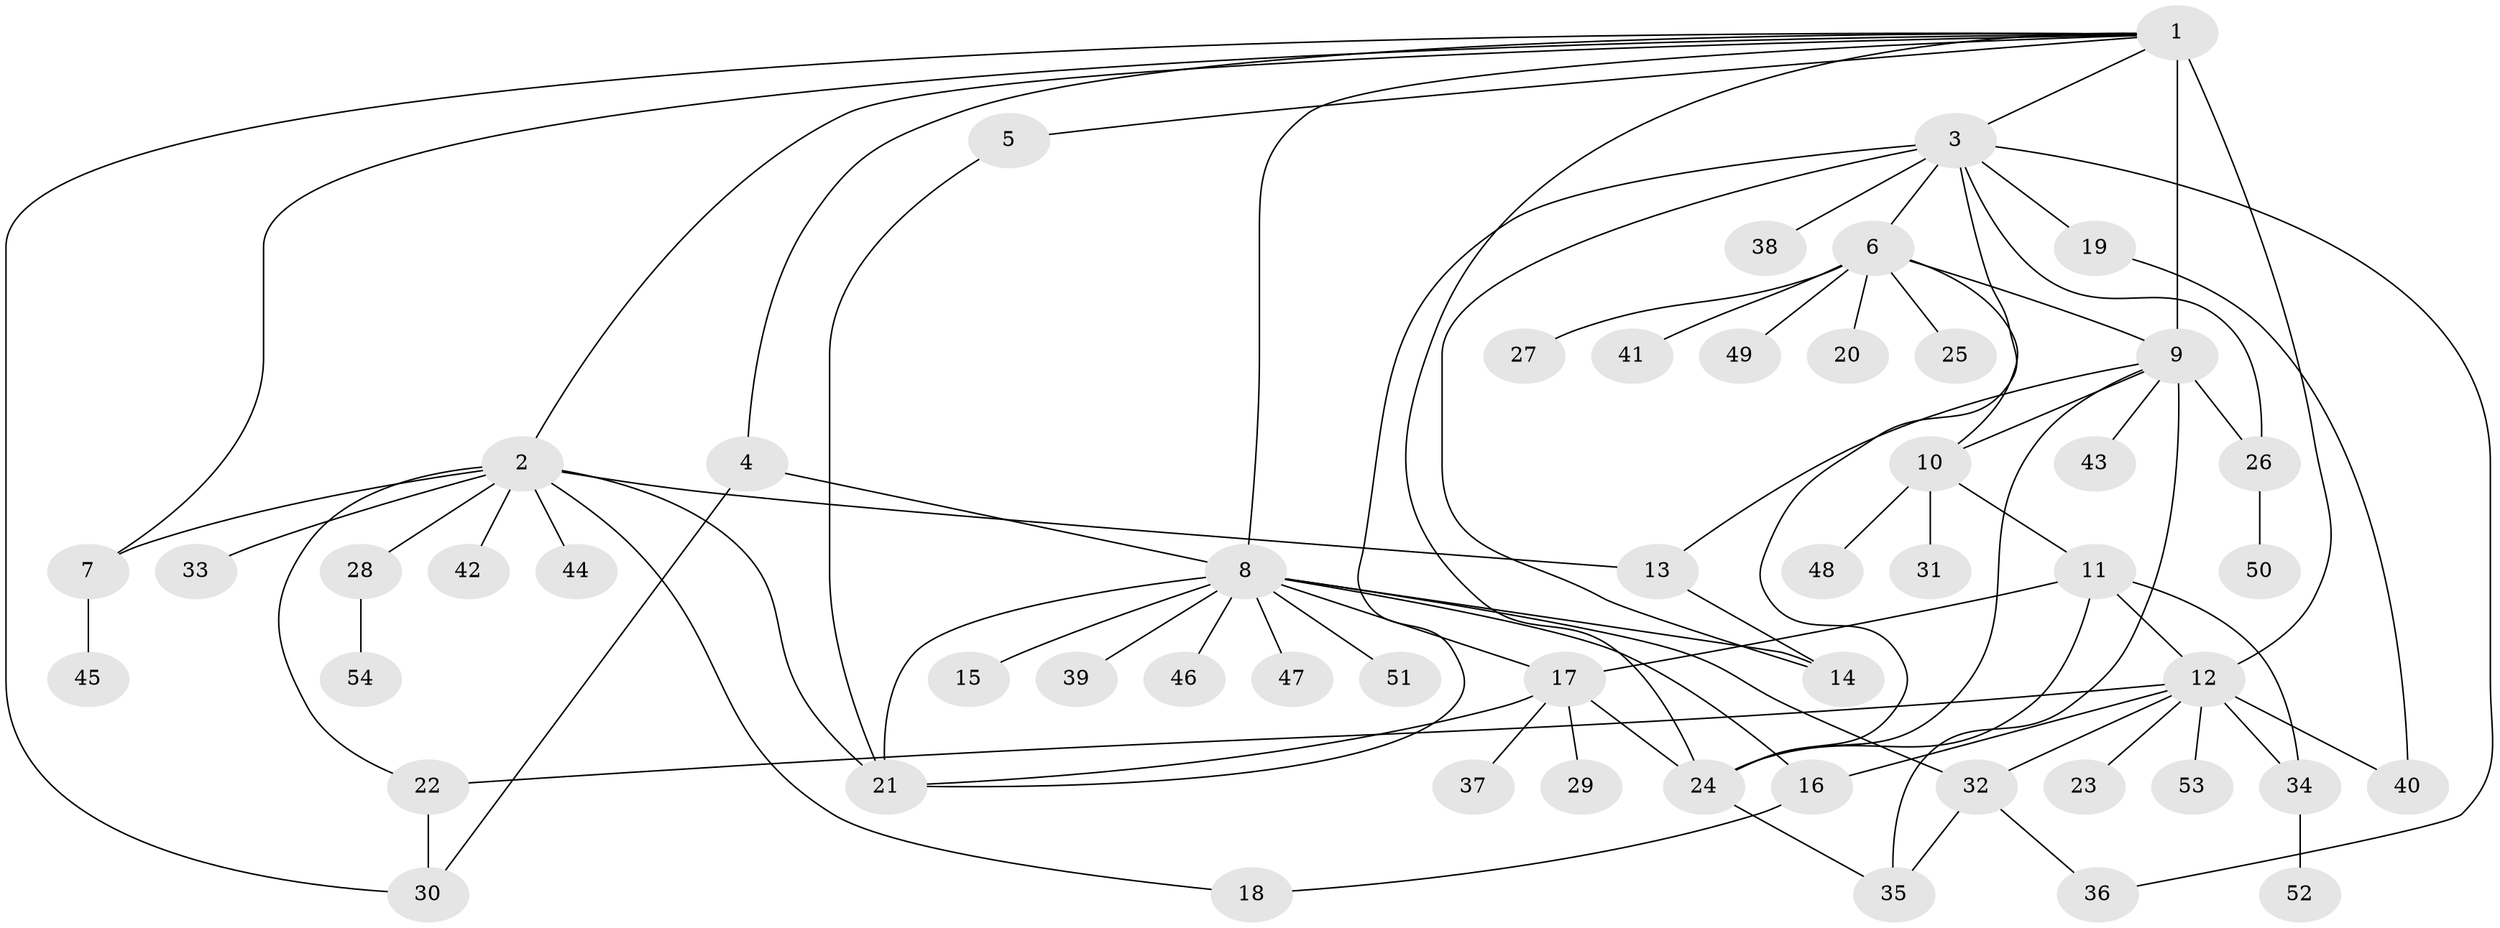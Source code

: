 // original degree distribution, {22: 0.009345794392523364, 11: 0.009345794392523364, 10: 0.028037383177570093, 2: 0.205607476635514, 3: 0.12149532710280374, 14: 0.009345794392523364, 6: 0.018691588785046728, 12: 0.009345794392523364, 1: 0.514018691588785, 4: 0.028037383177570093, 5: 0.037383177570093455, 7: 0.009345794392523364}
// Generated by graph-tools (version 1.1) at 2025/35/03/09/25 02:35:16]
// undirected, 54 vertices, 82 edges
graph export_dot {
graph [start="1"]
  node [color=gray90,style=filled];
  1;
  2;
  3;
  4;
  5;
  6;
  7;
  8;
  9;
  10;
  11;
  12;
  13;
  14;
  15;
  16;
  17;
  18;
  19;
  20;
  21;
  22;
  23;
  24;
  25;
  26;
  27;
  28;
  29;
  30;
  31;
  32;
  33;
  34;
  35;
  36;
  37;
  38;
  39;
  40;
  41;
  42;
  43;
  44;
  45;
  46;
  47;
  48;
  49;
  50;
  51;
  52;
  53;
  54;
  1 -- 2 [weight=1.0];
  1 -- 3 [weight=1.0];
  1 -- 4 [weight=1.0];
  1 -- 5 [weight=1.0];
  1 -- 7 [weight=1.0];
  1 -- 8 [weight=1.0];
  1 -- 9 [weight=11.0];
  1 -- 12 [weight=1.0];
  1 -- 24 [weight=1.0];
  1 -- 30 [weight=1.0];
  2 -- 7 [weight=1.0];
  2 -- 13 [weight=1.0];
  2 -- 18 [weight=1.0];
  2 -- 21 [weight=1.0];
  2 -- 22 [weight=1.0];
  2 -- 28 [weight=1.0];
  2 -- 33 [weight=1.0];
  2 -- 42 [weight=1.0];
  2 -- 44 [weight=1.0];
  3 -- 6 [weight=1.0];
  3 -- 14 [weight=1.0];
  3 -- 19 [weight=1.0];
  3 -- 21 [weight=1.0];
  3 -- 24 [weight=1.0];
  3 -- 26 [weight=1.0];
  3 -- 36 [weight=1.0];
  3 -- 38 [weight=1.0];
  4 -- 8 [weight=1.0];
  4 -- 30 [weight=1.0];
  5 -- 21 [weight=1.0];
  6 -- 9 [weight=1.0];
  6 -- 10 [weight=1.0];
  6 -- 20 [weight=1.0];
  6 -- 25 [weight=1.0];
  6 -- 27 [weight=1.0];
  6 -- 41 [weight=1.0];
  6 -- 49 [weight=1.0];
  7 -- 45 [weight=1.0];
  8 -- 14 [weight=1.0];
  8 -- 15 [weight=1.0];
  8 -- 16 [weight=1.0];
  8 -- 17 [weight=1.0];
  8 -- 21 [weight=1.0];
  8 -- 32 [weight=1.0];
  8 -- 39 [weight=1.0];
  8 -- 46 [weight=1.0];
  8 -- 47 [weight=1.0];
  8 -- 51 [weight=1.0];
  9 -- 10 [weight=1.0];
  9 -- 13 [weight=1.0];
  9 -- 24 [weight=1.0];
  9 -- 26 [weight=1.0];
  9 -- 35 [weight=1.0];
  9 -- 43 [weight=1.0];
  10 -- 11 [weight=1.0];
  10 -- 31 [weight=1.0];
  10 -- 48 [weight=1.0];
  11 -- 12 [weight=1.0];
  11 -- 17 [weight=7.0];
  11 -- 24 [weight=1.0];
  11 -- 34 [weight=1.0];
  12 -- 16 [weight=1.0];
  12 -- 22 [weight=1.0];
  12 -- 23 [weight=1.0];
  12 -- 32 [weight=1.0];
  12 -- 34 [weight=1.0];
  12 -- 40 [weight=1.0];
  12 -- 53 [weight=1.0];
  13 -- 14 [weight=3.0];
  16 -- 18 [weight=1.0];
  17 -- 21 [weight=1.0];
  17 -- 24 [weight=1.0];
  17 -- 29 [weight=1.0];
  17 -- 37 [weight=1.0];
  19 -- 40 [weight=1.0];
  22 -- 30 [weight=2.0];
  24 -- 35 [weight=1.0];
  26 -- 50 [weight=1.0];
  28 -- 54 [weight=1.0];
  32 -- 35 [weight=1.0];
  32 -- 36 [weight=1.0];
  34 -- 52 [weight=1.0];
}
